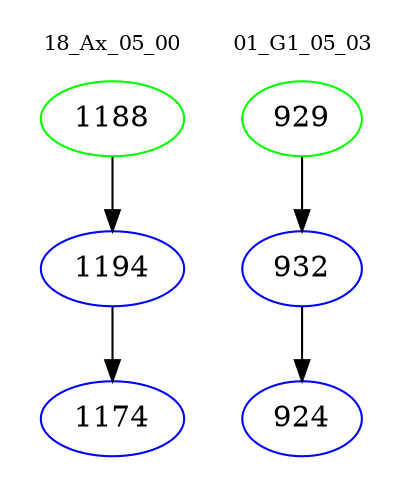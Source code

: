 digraph{
subgraph cluster_0 {
color = white
label = "18_Ax_05_00";
fontsize=10;
T0_1188 [label="1188", color="green"]
T0_1188 -> T0_1194 [color="black"]
T0_1194 [label="1194", color="blue"]
T0_1194 -> T0_1174 [color="black"]
T0_1174 [label="1174", color="blue"]
}
subgraph cluster_1 {
color = white
label = "01_G1_05_03";
fontsize=10;
T1_929 [label="929", color="green"]
T1_929 -> T1_932 [color="black"]
T1_932 [label="932", color="blue"]
T1_932 -> T1_924 [color="black"]
T1_924 [label="924", color="blue"]
}
}
